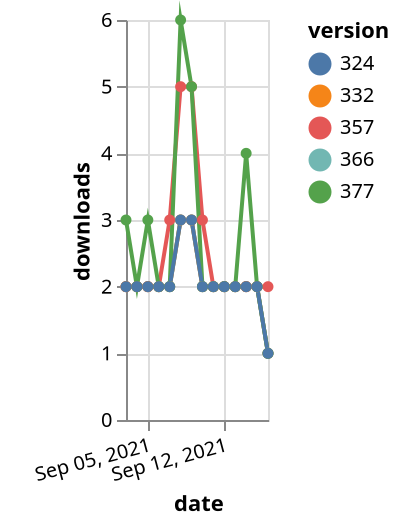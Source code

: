 {"$schema": "https://vega.github.io/schema/vega-lite/v5.json", "description": "A simple bar chart with embedded data.", "data": {"values": [{"date": "2021-09-03", "total": 2337, "delta": 2, "version": "366"}, {"date": "2021-09-04", "total": 2339, "delta": 2, "version": "366"}, {"date": "2021-09-05", "total": 2341, "delta": 2, "version": "366"}, {"date": "2021-09-06", "total": 2343, "delta": 2, "version": "366"}, {"date": "2021-09-07", "total": 2345, "delta": 2, "version": "366"}, {"date": "2021-09-08", "total": 2348, "delta": 3, "version": "366"}, {"date": "2021-09-09", "total": 2351, "delta": 3, "version": "366"}, {"date": "2021-09-10", "total": 2353, "delta": 2, "version": "366"}, {"date": "2021-09-11", "total": 2355, "delta": 2, "version": "366"}, {"date": "2021-09-12", "total": 2357, "delta": 2, "version": "366"}, {"date": "2021-09-13", "total": 2359, "delta": 2, "version": "366"}, {"date": "2021-09-14", "total": 2361, "delta": 2, "version": "366"}, {"date": "2021-09-15", "total": 2363, "delta": 2, "version": "366"}, {"date": "2021-09-16", "total": 2364, "delta": 1, "version": "366"}, {"date": "2021-09-03", "total": 2916, "delta": 2, "version": "357"}, {"date": "2021-09-04", "total": 2918, "delta": 2, "version": "357"}, {"date": "2021-09-05", "total": 2920, "delta": 2, "version": "357"}, {"date": "2021-09-06", "total": 2922, "delta": 2, "version": "357"}, {"date": "2021-09-07", "total": 2925, "delta": 3, "version": "357"}, {"date": "2021-09-08", "total": 2930, "delta": 5, "version": "357"}, {"date": "2021-09-09", "total": 2935, "delta": 5, "version": "357"}, {"date": "2021-09-10", "total": 2938, "delta": 3, "version": "357"}, {"date": "2021-09-11", "total": 2940, "delta": 2, "version": "357"}, {"date": "2021-09-12", "total": 2942, "delta": 2, "version": "357"}, {"date": "2021-09-13", "total": 2944, "delta": 2, "version": "357"}, {"date": "2021-09-14", "total": 2946, "delta": 2, "version": "357"}, {"date": "2021-09-15", "total": 2948, "delta": 2, "version": "357"}, {"date": "2021-09-16", "total": 2950, "delta": 2, "version": "357"}, {"date": "2021-09-03", "total": 2785, "delta": 2, "version": "332"}, {"date": "2021-09-04", "total": 2787, "delta": 2, "version": "332"}, {"date": "2021-09-05", "total": 2789, "delta": 2, "version": "332"}, {"date": "2021-09-06", "total": 2791, "delta": 2, "version": "332"}, {"date": "2021-09-07", "total": 2793, "delta": 2, "version": "332"}, {"date": "2021-09-08", "total": 2796, "delta": 3, "version": "332"}, {"date": "2021-09-09", "total": 2799, "delta": 3, "version": "332"}, {"date": "2021-09-10", "total": 2801, "delta": 2, "version": "332"}, {"date": "2021-09-11", "total": 2803, "delta": 2, "version": "332"}, {"date": "2021-09-12", "total": 2805, "delta": 2, "version": "332"}, {"date": "2021-09-13", "total": 2807, "delta": 2, "version": "332"}, {"date": "2021-09-14", "total": 2809, "delta": 2, "version": "332"}, {"date": "2021-09-15", "total": 2811, "delta": 2, "version": "332"}, {"date": "2021-09-16", "total": 2812, "delta": 1, "version": "332"}, {"date": "2021-09-03", "total": 2148, "delta": 3, "version": "377"}, {"date": "2021-09-04", "total": 2150, "delta": 2, "version": "377"}, {"date": "2021-09-05", "total": 2153, "delta": 3, "version": "377"}, {"date": "2021-09-06", "total": 2155, "delta": 2, "version": "377"}, {"date": "2021-09-07", "total": 2157, "delta": 2, "version": "377"}, {"date": "2021-09-08", "total": 2163, "delta": 6, "version": "377"}, {"date": "2021-09-09", "total": 2168, "delta": 5, "version": "377"}, {"date": "2021-09-10", "total": 2170, "delta": 2, "version": "377"}, {"date": "2021-09-11", "total": 2172, "delta": 2, "version": "377"}, {"date": "2021-09-12", "total": 2174, "delta": 2, "version": "377"}, {"date": "2021-09-13", "total": 2176, "delta": 2, "version": "377"}, {"date": "2021-09-14", "total": 2180, "delta": 4, "version": "377"}, {"date": "2021-09-15", "total": 2182, "delta": 2, "version": "377"}, {"date": "2021-09-16", "total": 2183, "delta": 1, "version": "377"}, {"date": "2021-09-03", "total": 2543, "delta": 2, "version": "324"}, {"date": "2021-09-04", "total": 2545, "delta": 2, "version": "324"}, {"date": "2021-09-05", "total": 2547, "delta": 2, "version": "324"}, {"date": "2021-09-06", "total": 2549, "delta": 2, "version": "324"}, {"date": "2021-09-07", "total": 2551, "delta": 2, "version": "324"}, {"date": "2021-09-08", "total": 2554, "delta": 3, "version": "324"}, {"date": "2021-09-09", "total": 2557, "delta": 3, "version": "324"}, {"date": "2021-09-10", "total": 2559, "delta": 2, "version": "324"}, {"date": "2021-09-11", "total": 2561, "delta": 2, "version": "324"}, {"date": "2021-09-12", "total": 2563, "delta": 2, "version": "324"}, {"date": "2021-09-13", "total": 2565, "delta": 2, "version": "324"}, {"date": "2021-09-14", "total": 2567, "delta": 2, "version": "324"}, {"date": "2021-09-15", "total": 2569, "delta": 2, "version": "324"}, {"date": "2021-09-16", "total": 2570, "delta": 1, "version": "324"}]}, "width": "container", "mark": {"type": "line", "point": {"filled": true}}, "encoding": {"x": {"field": "date", "type": "temporal", "timeUnit": "yearmonthdate", "title": "date", "axis": {"labelAngle": -15}}, "y": {"field": "delta", "type": "quantitative", "title": "downloads"}, "color": {"field": "version", "type": "nominal"}, "tooltip": {"field": "delta"}}}